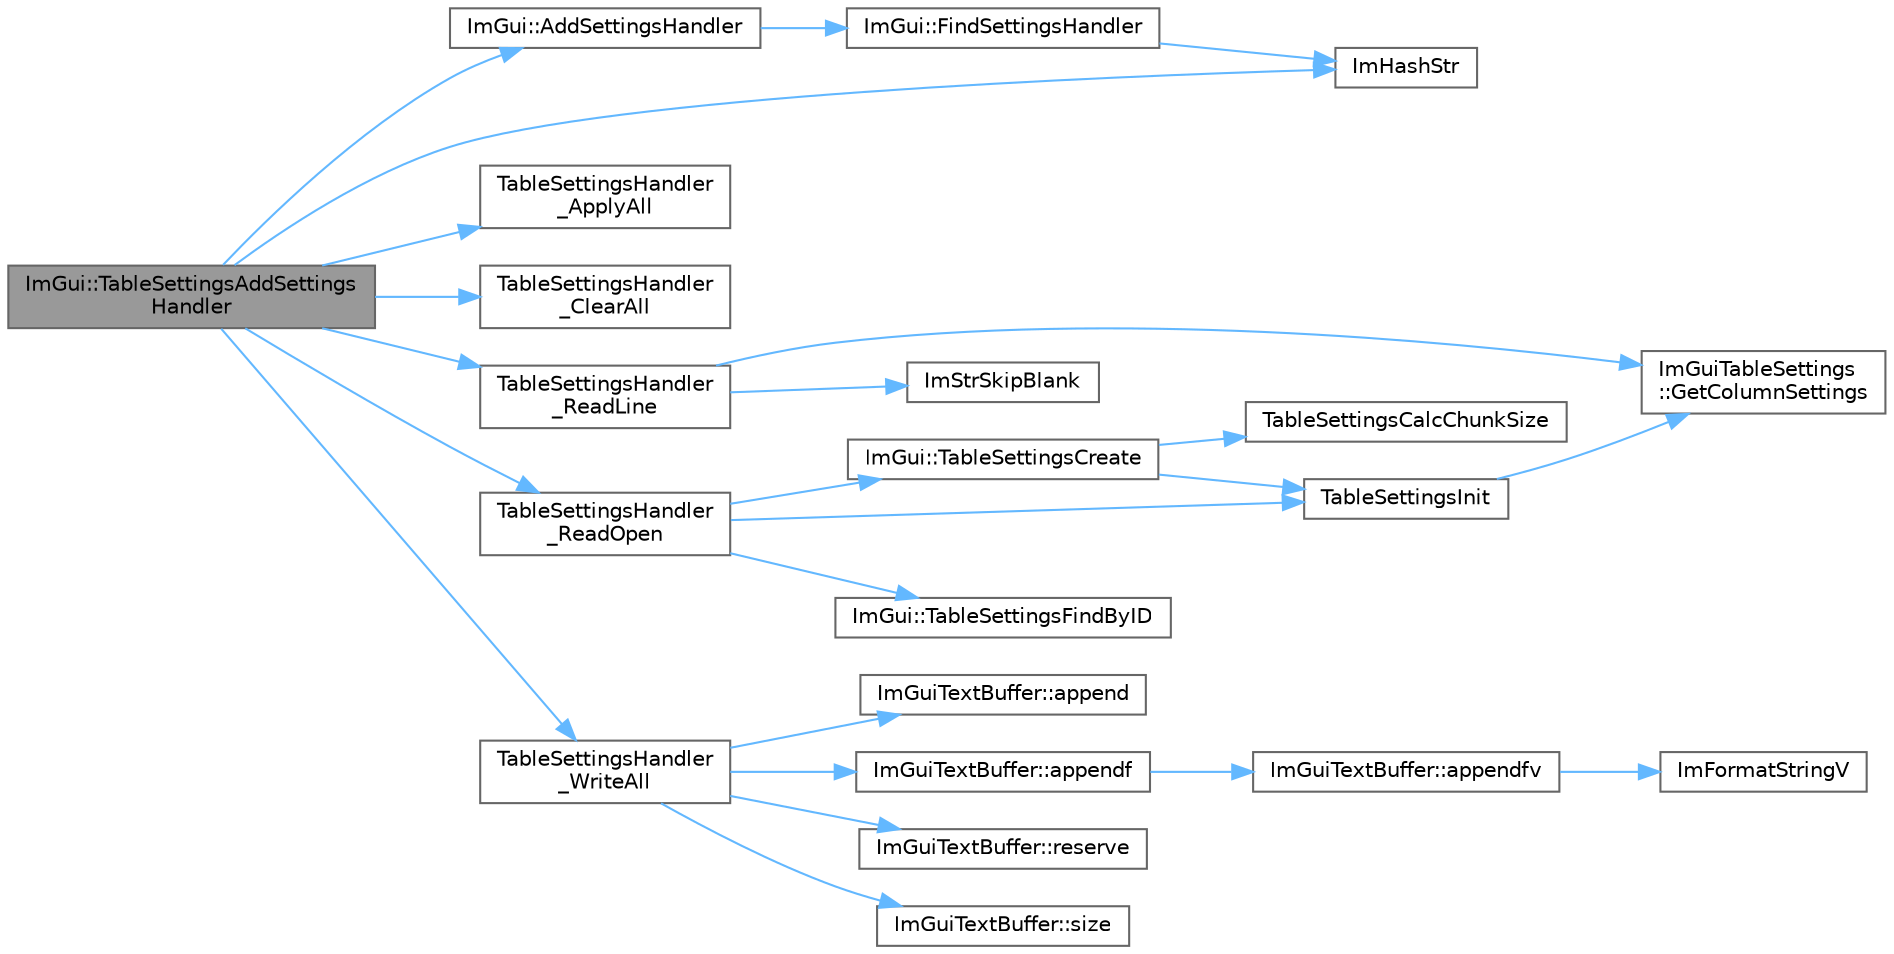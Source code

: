 digraph "ImGui::TableSettingsAddSettingsHandler"
{
 // LATEX_PDF_SIZE
  bgcolor="transparent";
  edge [fontname=Helvetica,fontsize=10,labelfontname=Helvetica,labelfontsize=10];
  node [fontname=Helvetica,fontsize=10,shape=box,height=0.2,width=0.4];
  rankdir="LR";
  Node1 [id="Node000001",label="ImGui::TableSettingsAddSettings\lHandler",height=0.2,width=0.4,color="gray40", fillcolor="grey60", style="filled", fontcolor="black",tooltip=" "];
  Node1 -> Node2 [id="edge1_Node000001_Node000002",color="steelblue1",style="solid",tooltip=" "];
  Node2 [id="Node000002",label="ImGui::AddSettingsHandler",height=0.2,width=0.4,color="grey40", fillcolor="white", style="filled",URL="$namespace_im_gui.html#ade13c9d3114fb2fae235a29a6388495d",tooltip=" "];
  Node2 -> Node3 [id="edge2_Node000002_Node000003",color="steelblue1",style="solid",tooltip=" "];
  Node3 [id="Node000003",label="ImGui::FindSettingsHandler",height=0.2,width=0.4,color="grey40", fillcolor="white", style="filled",URL="$namespace_im_gui.html#ad9e15440c52f63aa96ef3b3938d566f8",tooltip=" "];
  Node3 -> Node4 [id="edge3_Node000003_Node000004",color="steelblue1",style="solid",tooltip=" "];
  Node4 [id="Node000004",label="ImHashStr",height=0.2,width=0.4,color="grey40", fillcolor="white", style="filled",URL="$imgui_8cpp.html#ab6659b5d67f7a3369e099ce890e12223",tooltip=" "];
  Node1 -> Node4 [id="edge4_Node000001_Node000004",color="steelblue1",style="solid",tooltip=" "];
  Node1 -> Node5 [id="edge5_Node000001_Node000005",color="steelblue1",style="solid",tooltip=" "];
  Node5 [id="Node000005",label="TableSettingsHandler\l_ApplyAll",height=0.2,width=0.4,color="grey40", fillcolor="white", style="filled",URL="$imgui__tables_8cpp.html#afbcb0e08aa823944c0b6fe412821562b",tooltip=" "];
  Node1 -> Node6 [id="edge6_Node000001_Node000006",color="steelblue1",style="solid",tooltip=" "];
  Node6 [id="Node000006",label="TableSettingsHandler\l_ClearAll",height=0.2,width=0.4,color="grey40", fillcolor="white", style="filled",URL="$imgui__tables_8cpp.html#a72509642c50a5c4abc1efa33e69d2ca1",tooltip=" "];
  Node1 -> Node7 [id="edge7_Node000001_Node000007",color="steelblue1",style="solid",tooltip=" "];
  Node7 [id="Node000007",label="TableSettingsHandler\l_ReadLine",height=0.2,width=0.4,color="grey40", fillcolor="white", style="filled",URL="$imgui__tables_8cpp.html#aba3f3f2dbb7e835738033a419bfdd73c",tooltip=" "];
  Node7 -> Node8 [id="edge8_Node000007_Node000008",color="steelblue1",style="solid",tooltip=" "];
  Node8 [id="Node000008",label="ImGuiTableSettings\l::GetColumnSettings",height=0.2,width=0.4,color="grey40", fillcolor="white", style="filled",URL="$struct_im_gui_table_settings.html#ae26859503d7552a9d4efe351d8f9f7a2",tooltip=" "];
  Node7 -> Node9 [id="edge9_Node000007_Node000009",color="steelblue1",style="solid",tooltip=" "];
  Node9 [id="Node000009",label="ImStrSkipBlank",height=0.2,width=0.4,color="grey40", fillcolor="white", style="filled",URL="$imgui_8cpp.html#a8f93b897914903f6e1fe3ec400dfd271",tooltip=" "];
  Node1 -> Node10 [id="edge10_Node000001_Node000010",color="steelblue1",style="solid",tooltip=" "];
  Node10 [id="Node000010",label="TableSettingsHandler\l_ReadOpen",height=0.2,width=0.4,color="grey40", fillcolor="white", style="filled",URL="$imgui__tables_8cpp.html#af80e16664c0cb81be75c414c9010a810",tooltip=" "];
  Node10 -> Node11 [id="edge11_Node000010_Node000011",color="steelblue1",style="solid",tooltip=" "];
  Node11 [id="Node000011",label="ImGui::TableSettingsCreate",height=0.2,width=0.4,color="grey40", fillcolor="white", style="filled",URL="$namespace_im_gui.html#a627a6a9580dc916a0a273afc16cefc19",tooltip=" "];
  Node11 -> Node12 [id="edge12_Node000011_Node000012",color="steelblue1",style="solid",tooltip=" "];
  Node12 [id="Node000012",label="TableSettingsCalcChunkSize",height=0.2,width=0.4,color="grey40", fillcolor="white", style="filled",URL="$imgui__tables_8cpp.html#a0b6b40518b7c2d52b582d792af63b45d",tooltip=" "];
  Node11 -> Node13 [id="edge13_Node000011_Node000013",color="steelblue1",style="solid",tooltip=" "];
  Node13 [id="Node000013",label="TableSettingsInit",height=0.2,width=0.4,color="grey40", fillcolor="white", style="filled",URL="$imgui__tables_8cpp.html#a3ee31ddcde025e65e280df28377eda27",tooltip=" "];
  Node13 -> Node8 [id="edge14_Node000013_Node000008",color="steelblue1",style="solid",tooltip=" "];
  Node10 -> Node14 [id="edge15_Node000010_Node000014",color="steelblue1",style="solid",tooltip=" "];
  Node14 [id="Node000014",label="ImGui::TableSettingsFindByID",height=0.2,width=0.4,color="grey40", fillcolor="white", style="filled",URL="$namespace_im_gui.html#a8884e5118f923137c19aee0d84a438c9",tooltip=" "];
  Node10 -> Node13 [id="edge16_Node000010_Node000013",color="steelblue1",style="solid",tooltip=" "];
  Node1 -> Node15 [id="edge17_Node000001_Node000015",color="steelblue1",style="solid",tooltip=" "];
  Node15 [id="Node000015",label="TableSettingsHandler\l_WriteAll",height=0.2,width=0.4,color="grey40", fillcolor="white", style="filled",URL="$imgui__tables_8cpp.html#af7d20f2a36d3a68b646eaf68dd785900",tooltip=" "];
  Node15 -> Node16 [id="edge18_Node000015_Node000016",color="steelblue1",style="solid",tooltip=" "];
  Node16 [id="Node000016",label="ImGuiTextBuffer::append",height=0.2,width=0.4,color="grey40", fillcolor="white", style="filled",URL="$struct_im_gui_text_buffer.html#a9101840866a9e5408ea1e25a779a40dc",tooltip=" "];
  Node15 -> Node17 [id="edge19_Node000015_Node000017",color="steelblue1",style="solid",tooltip=" "];
  Node17 [id="Node000017",label="ImGuiTextBuffer::appendf",height=0.2,width=0.4,color="grey40", fillcolor="white", style="filled",URL="$struct_im_gui_text_buffer.html#a1c5892db030c5364823793f472754c9e",tooltip=" "];
  Node17 -> Node18 [id="edge20_Node000017_Node000018",color="steelblue1",style="solid",tooltip=" "];
  Node18 [id="Node000018",label="ImGuiTextBuffer::appendfv",height=0.2,width=0.4,color="grey40", fillcolor="white", style="filled",URL="$struct_im_gui_text_buffer.html#ac8a6b11834c4cee8113bf6950e66112e",tooltip=" "];
  Node18 -> Node19 [id="edge21_Node000018_Node000019",color="steelblue1",style="solid",tooltip=" "];
  Node19 [id="Node000019",label="ImFormatStringV",height=0.2,width=0.4,color="grey40", fillcolor="white", style="filled",URL="$imgui_8cpp.html#a2e0022a073d369645a0daab17f823779",tooltip=" "];
  Node15 -> Node20 [id="edge22_Node000015_Node000020",color="steelblue1",style="solid",tooltip=" "];
  Node20 [id="Node000020",label="ImGuiTextBuffer::reserve",height=0.2,width=0.4,color="grey40", fillcolor="white", style="filled",URL="$struct_im_gui_text_buffer.html#a3271f361e0f1997f4c3eb77665fdf161",tooltip=" "];
  Node15 -> Node21 [id="edge23_Node000015_Node000021",color="steelblue1",style="solid",tooltip=" "];
  Node21 [id="Node000021",label="ImGuiTextBuffer::size",height=0.2,width=0.4,color="grey40", fillcolor="white", style="filled",URL="$struct_im_gui_text_buffer.html#a2811fcd43e0224eb3bd0f3464b634289",tooltip=" "];
}
